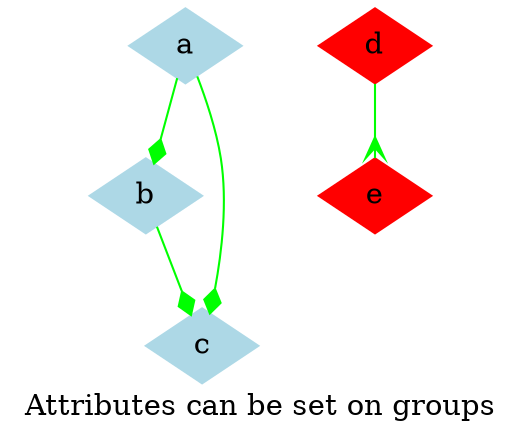 digraph {

    label = "Attributes can be set on groups";

    node[color=lightblue, style=filled, shape=diamond]
    edge[color=green, arrowhead=diamond]

    a -> b;
    b -> c;
    a -> c;

    node[color=red]
    edge[arrowhead=crow]

    d -> e
}